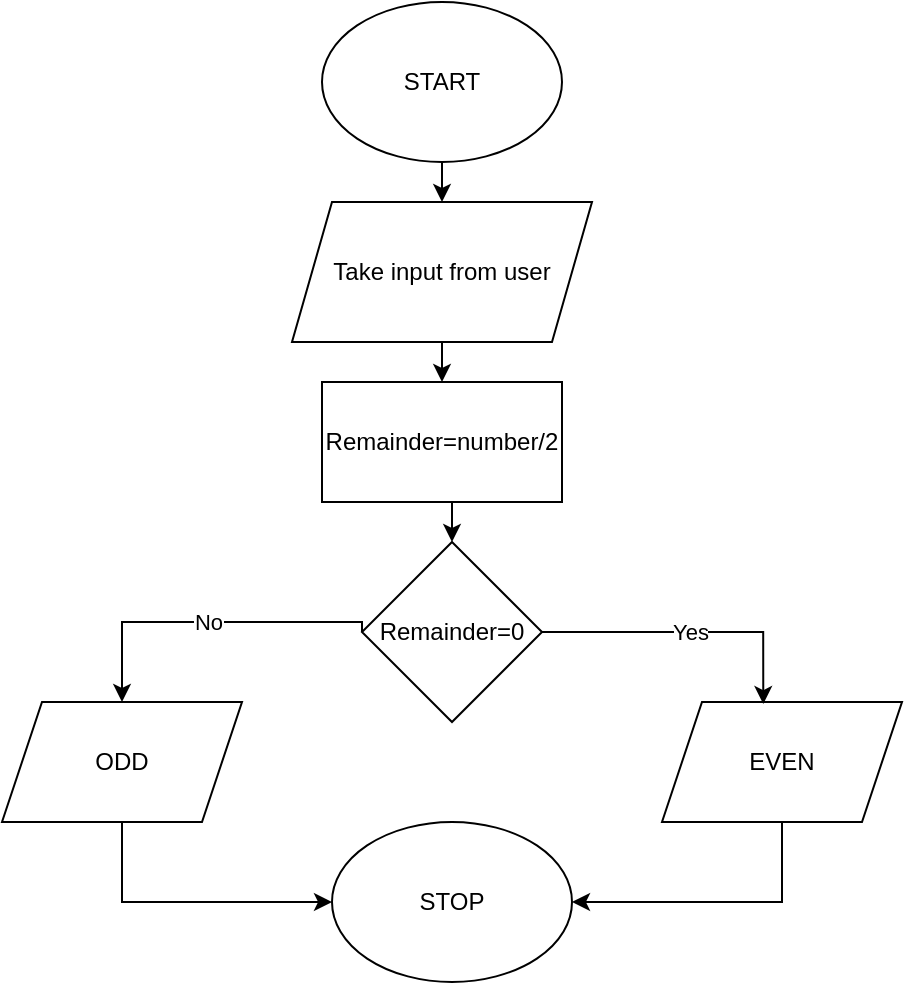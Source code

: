 <mxfile version="26.0.2">
  <diagram id="C5RBs43oDa-KdzZeNtuy" name="Page-1">
    <mxGraphModel dx="794" dy="459" grid="1" gridSize="10" guides="1" tooltips="1" connect="1" arrows="1" fold="1" page="1" pageScale="1" pageWidth="827" pageHeight="1169" math="0" shadow="0">
      <root>
        <mxCell id="WIyWlLk6GJQsqaUBKTNV-0" />
        <mxCell id="WIyWlLk6GJQsqaUBKTNV-1" parent="WIyWlLk6GJQsqaUBKTNV-0" />
        <mxCell id="Uj2X4bUZG26oup2jS6u0-7" style="edgeStyle=orthogonalEdgeStyle;rounded=0;orthogonalLoop=1;jettySize=auto;html=1;exitX=0.5;exitY=1;exitDx=0;exitDy=0;entryX=0.5;entryY=0;entryDx=0;entryDy=0;" edge="1" parent="WIyWlLk6GJQsqaUBKTNV-1" source="Uj2X4bUZG26oup2jS6u0-0" target="Uj2X4bUZG26oup2jS6u0-1">
          <mxGeometry relative="1" as="geometry" />
        </mxCell>
        <mxCell id="Uj2X4bUZG26oup2jS6u0-0" value="START" style="ellipse;whiteSpace=wrap;html=1;" vertex="1" parent="WIyWlLk6GJQsqaUBKTNV-1">
          <mxGeometry x="340" y="120" width="120" height="80" as="geometry" />
        </mxCell>
        <mxCell id="Uj2X4bUZG26oup2jS6u0-9" style="edgeStyle=orthogonalEdgeStyle;rounded=0;orthogonalLoop=1;jettySize=auto;html=1;exitX=0.5;exitY=1;exitDx=0;exitDy=0;entryX=0.5;entryY=0;entryDx=0;entryDy=0;" edge="1" parent="WIyWlLk6GJQsqaUBKTNV-1" source="Uj2X4bUZG26oup2jS6u0-1" target="Uj2X4bUZG26oup2jS6u0-8">
          <mxGeometry relative="1" as="geometry" />
        </mxCell>
        <mxCell id="Uj2X4bUZG26oup2jS6u0-1" value="Take input from user" style="shape=parallelogram;perimeter=parallelogramPerimeter;whiteSpace=wrap;html=1;fixedSize=1;" vertex="1" parent="WIyWlLk6GJQsqaUBKTNV-1">
          <mxGeometry x="325" y="220" width="150" height="70" as="geometry" />
        </mxCell>
        <mxCell id="Uj2X4bUZG26oup2jS6u0-21" style="edgeStyle=orthogonalEdgeStyle;rounded=0;orthogonalLoop=1;jettySize=auto;html=1;exitX=0.5;exitY=1;exitDx=0;exitDy=0;entryX=0.5;entryY=0;entryDx=0;entryDy=0;" edge="1" parent="WIyWlLk6GJQsqaUBKTNV-1" source="Uj2X4bUZG26oup2jS6u0-8" target="Uj2X4bUZG26oup2jS6u0-10">
          <mxGeometry relative="1" as="geometry" />
        </mxCell>
        <mxCell id="Uj2X4bUZG26oup2jS6u0-8" value="Remainder=number/2" style="rounded=0;whiteSpace=wrap;html=1;" vertex="1" parent="WIyWlLk6GJQsqaUBKTNV-1">
          <mxGeometry x="340" y="310" width="120" height="60" as="geometry" />
        </mxCell>
        <mxCell id="Uj2X4bUZG26oup2jS6u0-16" value="No" style="edgeStyle=orthogonalEdgeStyle;rounded=0;orthogonalLoop=1;jettySize=auto;html=1;exitX=0;exitY=0.5;exitDx=0;exitDy=0;entryX=0.5;entryY=0;entryDx=0;entryDy=0;" edge="1" parent="WIyWlLk6GJQsqaUBKTNV-1" source="Uj2X4bUZG26oup2jS6u0-10" target="Uj2X4bUZG26oup2jS6u0-11">
          <mxGeometry relative="1" as="geometry">
            <Array as="points">
              <mxPoint x="360" y="430" />
              <mxPoint x="240" y="430" />
            </Array>
          </mxGeometry>
        </mxCell>
        <mxCell id="Uj2X4bUZG26oup2jS6u0-10" value="Remainder=0" style="rhombus;whiteSpace=wrap;html=1;" vertex="1" parent="WIyWlLk6GJQsqaUBKTNV-1">
          <mxGeometry x="360" y="390" width="90" height="90" as="geometry" />
        </mxCell>
        <mxCell id="Uj2X4bUZG26oup2jS6u0-20" style="edgeStyle=orthogonalEdgeStyle;rounded=0;orthogonalLoop=1;jettySize=auto;html=1;exitX=0.5;exitY=1;exitDx=0;exitDy=0;entryX=0;entryY=0.5;entryDx=0;entryDy=0;" edge="1" parent="WIyWlLk6GJQsqaUBKTNV-1" source="Uj2X4bUZG26oup2jS6u0-11" target="Uj2X4bUZG26oup2jS6u0-18">
          <mxGeometry relative="1" as="geometry" />
        </mxCell>
        <mxCell id="Uj2X4bUZG26oup2jS6u0-11" value="ODD" style="shape=parallelogram;perimeter=parallelogramPerimeter;whiteSpace=wrap;html=1;fixedSize=1;" vertex="1" parent="WIyWlLk6GJQsqaUBKTNV-1">
          <mxGeometry x="180" y="470" width="120" height="60" as="geometry" />
        </mxCell>
        <mxCell id="Uj2X4bUZG26oup2jS6u0-19" style="edgeStyle=orthogonalEdgeStyle;rounded=0;orthogonalLoop=1;jettySize=auto;html=1;exitX=0.5;exitY=1;exitDx=0;exitDy=0;entryX=1;entryY=0.5;entryDx=0;entryDy=0;" edge="1" parent="WIyWlLk6GJQsqaUBKTNV-1" source="Uj2X4bUZG26oup2jS6u0-12" target="Uj2X4bUZG26oup2jS6u0-18">
          <mxGeometry relative="1" as="geometry" />
        </mxCell>
        <mxCell id="Uj2X4bUZG26oup2jS6u0-12" value="EVEN" style="shape=parallelogram;perimeter=parallelogramPerimeter;whiteSpace=wrap;html=1;fixedSize=1;" vertex="1" parent="WIyWlLk6GJQsqaUBKTNV-1">
          <mxGeometry x="510" y="470" width="120" height="60" as="geometry" />
        </mxCell>
        <mxCell id="Uj2X4bUZG26oup2jS6u0-17" value="Yes" style="edgeStyle=orthogonalEdgeStyle;rounded=0;orthogonalLoop=1;jettySize=auto;html=1;exitX=1;exitY=0.5;exitDx=0;exitDy=0;entryX=0.422;entryY=0.017;entryDx=0;entryDy=0;entryPerimeter=0;" edge="1" parent="WIyWlLk6GJQsqaUBKTNV-1" source="Uj2X4bUZG26oup2jS6u0-10" target="Uj2X4bUZG26oup2jS6u0-12">
          <mxGeometry relative="1" as="geometry" />
        </mxCell>
        <mxCell id="Uj2X4bUZG26oup2jS6u0-18" value="STOP" style="ellipse;whiteSpace=wrap;html=1;" vertex="1" parent="WIyWlLk6GJQsqaUBKTNV-1">
          <mxGeometry x="345" y="530" width="120" height="80" as="geometry" />
        </mxCell>
      </root>
    </mxGraphModel>
  </diagram>
</mxfile>
